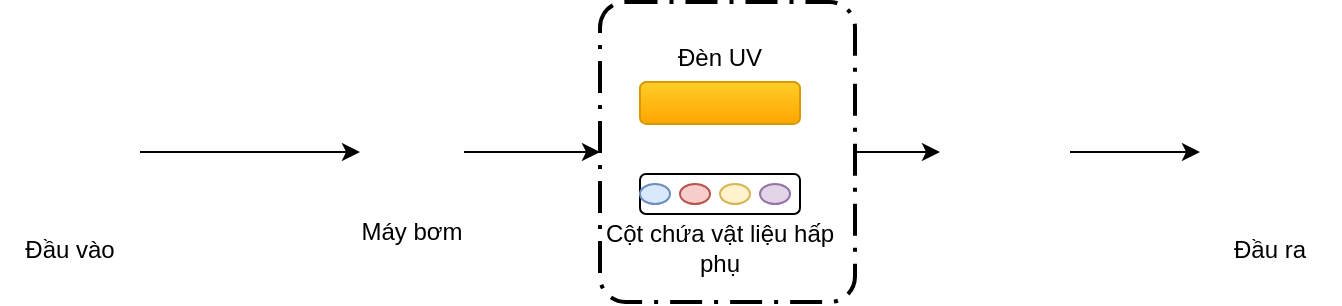 <mxfile version="20.3.0" type="github" pages="2">
  <diagram id="ZhanfEsQdsRr_vnpqUvt" name="Page-1">
    <mxGraphModel dx="927" dy="597" grid="1" gridSize="10" guides="1" tooltips="1" connect="1" arrows="1" fold="1" page="1" pageScale="1" pageWidth="1169" pageHeight="827" math="0" shadow="0">
      <root>
        <mxCell id="0" />
        <mxCell id="1" parent="0" />
        <mxCell id="uuGv-PVJDa6Hp5PDCnwj-12" style="edgeStyle=orthogonalEdgeStyle;rounded=0;orthogonalLoop=1;jettySize=auto;html=1;" edge="1" parent="1" source="uuGv-PVJDa6Hp5PDCnwj-1" target="uuGv-PVJDa6Hp5PDCnwj-2">
          <mxGeometry relative="1" as="geometry" />
        </mxCell>
        <mxCell id="uuGv-PVJDa6Hp5PDCnwj-1" value="Đầu vào" style="shape=image;verticalLabelPosition=bottom;labelBackgroundColor=default;verticalAlign=top;aspect=fixed;imageAspect=0;image=https://png.pngtree.com/png-vector/20191016/ourlarge/pngtree-water-filtering-treatment-device-vector-sign-icon-png-image_1804187.jpg;direction=east;" vertex="1" parent="1">
          <mxGeometry x="70" y="120" width="70" height="70" as="geometry" />
        </mxCell>
        <mxCell id="uuGv-PVJDa6Hp5PDCnwj-13" style="edgeStyle=orthogonalEdgeStyle;rounded=0;orthogonalLoop=1;jettySize=auto;html=1;entryX=0;entryY=0.5;entryDx=0;entryDy=0;entryPerimeter=0;" edge="1" parent="1" source="uuGv-PVJDa6Hp5PDCnwj-2" target="uuGv-PVJDa6Hp5PDCnwj-14">
          <mxGeometry relative="1" as="geometry">
            <mxPoint x="370" y="145" as="targetPoint" />
          </mxGeometry>
        </mxCell>
        <mxCell id="uuGv-PVJDa6Hp5PDCnwj-2" value="Máy bơm" style="shape=image;verticalLabelPosition=bottom;labelBackgroundColor=default;verticalAlign=top;aspect=fixed;imageAspect=0;image=https://cdn-icons-png.flaticon.com/512/2299/2299226.png;" vertex="1" parent="1">
          <mxGeometry x="250" y="129" width="52" height="52" as="geometry" />
        </mxCell>
        <mxCell id="uuGv-PVJDa6Hp5PDCnwj-22" style="edgeStyle=orthogonalEdgeStyle;rounded=0;orthogonalLoop=1;jettySize=auto;html=1;entryX=0;entryY=0.5;entryDx=0;entryDy=0;" edge="1" parent="1" source="uuGv-PVJDa6Hp5PDCnwj-10" target="uuGv-PVJDa6Hp5PDCnwj-11">
          <mxGeometry relative="1" as="geometry" />
        </mxCell>
        <mxCell id="uuGv-PVJDa6Hp5PDCnwj-10" value="" style="shape=image;verticalLabelPosition=bottom;labelBackgroundColor=default;verticalAlign=top;aspect=fixed;imageAspect=0;image=https://png.pngtree.com/png-vector/20191130/ourlarge/pngtree-water-faucet-icon-png-image_2055919.jpg;" vertex="1" parent="1">
          <mxGeometry x="540" y="122.5" width="65" height="65" as="geometry" />
        </mxCell>
        <mxCell id="uuGv-PVJDa6Hp5PDCnwj-11" value="Đầu ra" style="shape=image;verticalLabelPosition=bottom;labelBackgroundColor=default;verticalAlign=top;aspect=fixed;imageAspect=0;image=https://png.pngtree.com/png-vector/20191016/ourlarge/pngtree-water-filtering-treatment-device-vector-sign-icon-png-image_1804187.jpg;" vertex="1" parent="1">
          <mxGeometry x="670" y="120" width="70" height="70" as="geometry" />
        </mxCell>
        <mxCell id="uuGv-PVJDa6Hp5PDCnwj-21" style="edgeStyle=orthogonalEdgeStyle;rounded=0;orthogonalLoop=1;jettySize=auto;html=1;" edge="1" parent="1" source="uuGv-PVJDa6Hp5PDCnwj-14" target="uuGv-PVJDa6Hp5PDCnwj-10">
          <mxGeometry relative="1" as="geometry" />
        </mxCell>
        <mxCell id="uuGv-PVJDa6Hp5PDCnwj-14" value="" style="points=[[0.25,0,0],[0.5,0,0],[0.75,0,0],[1,0.25,0],[1,0.5,0],[1,0.75,0],[0.75,1,0],[0.5,1,0],[0.25,1,0],[0,0.75,0],[0,0.5,0],[0,0.25,0]];rounded=1;arcSize=10;dashed=1;strokeColor=#000000;fillColor=none;gradientColor=none;dashPattern=8 3 1 3;strokeWidth=2;" vertex="1" parent="1">
          <mxGeometry x="370" y="80" width="127.5" height="150" as="geometry" />
        </mxCell>
        <mxCell id="uuGv-PVJDa6Hp5PDCnwj-15" value="" style="rounded=1;whiteSpace=wrap;html=1;" vertex="1" parent="1">
          <mxGeometry x="390" y="166" width="80" height="20" as="geometry" />
        </mxCell>
        <mxCell id="uuGv-PVJDa6Hp5PDCnwj-17" value="" style="ellipse;whiteSpace=wrap;html=1;fillColor=#dae8fc;strokeColor=#6c8ebf;" vertex="1" parent="1">
          <mxGeometry x="390" y="171" width="15" height="10" as="geometry" />
        </mxCell>
        <mxCell id="uuGv-PVJDa6Hp5PDCnwj-18" value="" style="ellipse;whiteSpace=wrap;html=1;fillColor=#f8cecc;strokeColor=#b85450;" vertex="1" parent="1">
          <mxGeometry x="410" y="171" width="15" height="10" as="geometry" />
        </mxCell>
        <mxCell id="uuGv-PVJDa6Hp5PDCnwj-19" value="" style="ellipse;whiteSpace=wrap;html=1;fillColor=#fff2cc;strokeColor=#d6b656;" vertex="1" parent="1">
          <mxGeometry x="430" y="171" width="15" height="10" as="geometry" />
        </mxCell>
        <mxCell id="uuGv-PVJDa6Hp5PDCnwj-20" value="" style="ellipse;whiteSpace=wrap;html=1;fillColor=#e1d5e7;strokeColor=#9673a6;" vertex="1" parent="1">
          <mxGeometry x="450" y="171" width="15" height="10" as="geometry" />
        </mxCell>
        <mxCell id="uuGv-PVJDa6Hp5PDCnwj-23" value="Đèn UV" style="text;html=1;strokeColor=none;fillColor=none;align=center;verticalAlign=middle;whiteSpace=wrap;rounded=0;" vertex="1" parent="1">
          <mxGeometry x="400" y="92.5" width="60" height="30" as="geometry" />
        </mxCell>
        <mxCell id="uuGv-PVJDa6Hp5PDCnwj-24" value="Cột chứa vật liệu hấp phụ" style="text;html=1;strokeColor=none;fillColor=none;align=center;verticalAlign=middle;whiteSpace=wrap;rounded=0;" vertex="1" parent="1">
          <mxGeometry x="365" y="187.5" width="130" height="30" as="geometry" />
        </mxCell>
        <mxCell id="uuGv-PVJDa6Hp5PDCnwj-25" value="" style="rounded=1;whiteSpace=wrap;html=1;fillColor=#ffcd28;gradientColor=#ffa500;strokeColor=#d79b00;" vertex="1" parent="1">
          <mxGeometry x="390" y="120" width="80" height="21" as="geometry" />
        </mxCell>
      </root>
    </mxGraphModel>
  </diagram>
  <diagram id="on2SFvU13CCUe7TT2ZgA" name="Page-2">
    <mxGraphModel dx="927" dy="597" grid="1" gridSize="10" guides="1" tooltips="1" connect="1" arrows="1" fold="1" page="1" pageScale="1" pageWidth="1169" pageHeight="827" math="0" shadow="0">
      <root>
        <mxCell id="0" />
        <mxCell id="1" parent="0" />
        <mxCell id="Bwiuf9AFowBnmlFxc_gN-22" style="edgeStyle=orthogonalEdgeStyle;rounded=0;orthogonalLoop=1;jettySize=auto;html=1;" edge="1" parent="1" source="Bwiuf9AFowBnmlFxc_gN-2" target="Bwiuf9AFowBnmlFxc_gN-4">
          <mxGeometry relative="1" as="geometry" />
        </mxCell>
        <mxCell id="Bwiuf9AFowBnmlFxc_gN-2" value="Đầu vào" style="shape=image;verticalLabelPosition=bottom;labelBackgroundColor=default;verticalAlign=top;aspect=fixed;imageAspect=0;image=https://png.pngtree.com/png-vector/20191016/ourlarge/pngtree-water-filtering-treatment-device-vector-sign-icon-png-image_1804187.jpg;direction=east;" vertex="1" parent="1">
          <mxGeometry x="90" y="320" width="110" height="110" as="geometry" />
        </mxCell>
        <mxCell id="Bwiuf9AFowBnmlFxc_gN-23" style="edgeStyle=orthogonalEdgeStyle;rounded=0;orthogonalLoop=1;jettySize=auto;html=1;entryX=1;entryY=0.5;entryDx=0;entryDy=0;entryPerimeter=0;" edge="1" parent="1" source="Bwiuf9AFowBnmlFxc_gN-4" target="Bwiuf9AFowBnmlFxc_gN-9">
          <mxGeometry relative="1" as="geometry">
            <Array as="points">
              <mxPoint x="420" y="155" />
            </Array>
          </mxGeometry>
        </mxCell>
        <mxCell id="Bwiuf9AFowBnmlFxc_gN-4" value="Máy bơm" style="shape=image;verticalLabelPosition=bottom;labelBackgroundColor=default;verticalAlign=top;aspect=fixed;imageAspect=0;image=https://cdn-icons-png.flaticon.com/512/2299/2299226.png;" vertex="1" parent="1">
          <mxGeometry x="380" y="335" width="80" height="80" as="geometry" />
        </mxCell>
        <mxCell id="Bwiuf9AFowBnmlFxc_gN-26" style="edgeStyle=orthogonalEdgeStyle;rounded=0;orthogonalLoop=1;jettySize=auto;html=1;" edge="1" parent="1" source="Bwiuf9AFowBnmlFxc_gN-9" target="Bwiuf9AFowBnmlFxc_gN-2">
          <mxGeometry relative="1" as="geometry" />
        </mxCell>
        <mxCell id="Bwiuf9AFowBnmlFxc_gN-9" value="" style="points=[[0.25,0,0],[0.5,0,0],[0.75,0,0],[1,0.25,0],[1,0.5,0],[1,0.75,0],[0.75,1,0],[0.5,1,0],[0.25,1,0],[0,0.75,0],[0,0.5,0],[0,0.25,0]];rounded=1;arcSize=10;dashed=1;strokeColor=#000000;fillColor=none;gradientColor=none;dashPattern=8 3 1 3;strokeWidth=2;" vertex="1" parent="1">
          <mxGeometry x="210" y="90" width="142.5" height="130" as="geometry" />
        </mxCell>
        <mxCell id="Bwiuf9AFowBnmlFxc_gN-10" value="" style="rounded=1;whiteSpace=wrap;html=1;" vertex="1" parent="1">
          <mxGeometry x="220" y="156" width="120" height="20" as="geometry" />
        </mxCell>
        <mxCell id="Bwiuf9AFowBnmlFxc_gN-11" value="" style="ellipse;whiteSpace=wrap;html=1;fillColor=#dae8fc;strokeColor=#6c8ebf;" vertex="1" parent="1">
          <mxGeometry x="245" y="161" width="15" height="10" as="geometry" />
        </mxCell>
        <mxCell id="Bwiuf9AFowBnmlFxc_gN-12" value="" style="ellipse;whiteSpace=wrap;html=1;fillColor=#f8cecc;strokeColor=#b85450;" vertex="1" parent="1">
          <mxGeometry x="265" y="161" width="15" height="10" as="geometry" />
        </mxCell>
        <mxCell id="Bwiuf9AFowBnmlFxc_gN-13" value="" style="ellipse;whiteSpace=wrap;html=1;fillColor=#fff2cc;strokeColor=#d6b656;" vertex="1" parent="1">
          <mxGeometry x="285" y="161" width="15" height="10" as="geometry" />
        </mxCell>
        <mxCell id="Bwiuf9AFowBnmlFxc_gN-14" value="" style="ellipse;whiteSpace=wrap;html=1;fillColor=#e1d5e7;strokeColor=#9673a6;" vertex="1" parent="1">
          <mxGeometry x="305" y="161" width="15" height="10" as="geometry" />
        </mxCell>
        <mxCell id="Bwiuf9AFowBnmlFxc_gN-15" value="Đèn UV" style="text;html=1;strokeColor=none;fillColor=none;align=center;verticalAlign=middle;whiteSpace=wrap;rounded=0;" vertex="1" parent="1">
          <mxGeometry x="255" y="90" width="60" height="30" as="geometry" />
        </mxCell>
        <mxCell id="Bwiuf9AFowBnmlFxc_gN-16" value="Cột chứa vật liệu hấp phụ" style="text;html=1;strokeColor=none;fillColor=none;align=center;verticalAlign=middle;whiteSpace=wrap;rounded=0;" vertex="1" parent="1">
          <mxGeometry x="212.5" y="171" width="140" height="30" as="geometry" />
        </mxCell>
        <mxCell id="Bwiuf9AFowBnmlFxc_gN-17" value="" style="rounded=1;whiteSpace=wrap;html=1;fillColor=#ffcd28;gradientColor=#ffa500;strokeColor=#d79b00;" vertex="1" parent="1">
          <mxGeometry x="216.25" y="112.5" width="123.75" height="21" as="geometry" />
        </mxCell>
        <mxCell id="Bwiuf9AFowBnmlFxc_gN-20" style="edgeStyle=orthogonalEdgeStyle;rounded=0;orthogonalLoop=1;jettySize=auto;html=1;entryX=0.5;entryY=0;entryDx=0;entryDy=0;" edge="1" parent="1" source="Bwiuf9AFowBnmlFxc_gN-18" target="Bwiuf9AFowBnmlFxc_gN-21">
          <mxGeometry relative="1" as="geometry">
            <mxPoint x="50" y="385" as="targetPoint" />
          </mxGeometry>
        </mxCell>
        <mxCell id="Bwiuf9AFowBnmlFxc_gN-18" value="" style="shape=process;whiteSpace=wrap;html=1;backgroundOutline=1;fillColor=#f5f5f5;gradientColor=#b3b3b3;strokeColor=#666666;" vertex="1" parent="1">
          <mxGeometry x="135" y="380" width="20" height="10" as="geometry" />
        </mxCell>
        <mxCell id="Bwiuf9AFowBnmlFxc_gN-21" value="Khuấy" style="ellipse;whiteSpace=wrap;html=1;" vertex="1" parent="1">
          <mxGeometry x="10" y="420" width="90" height="45" as="geometry" />
        </mxCell>
        <mxCell id="Bwiuf9AFowBnmlFxc_gN-24" value="" style="ellipse;whiteSpace=wrap;html=1;fillColor=#dae8fc;strokeColor=#6c8ebf;" vertex="1" parent="1">
          <mxGeometry x="225" y="161" width="15" height="10" as="geometry" />
        </mxCell>
        <mxCell id="Bwiuf9AFowBnmlFxc_gN-25" value="" style="ellipse;whiteSpace=wrap;html=1;fillColor=#e1d5e7;strokeColor=#9673a6;" vertex="1" parent="1">
          <mxGeometry x="325" y="161" width="15" height="10" as="geometry" />
        </mxCell>
      </root>
    </mxGraphModel>
  </diagram>
</mxfile>
